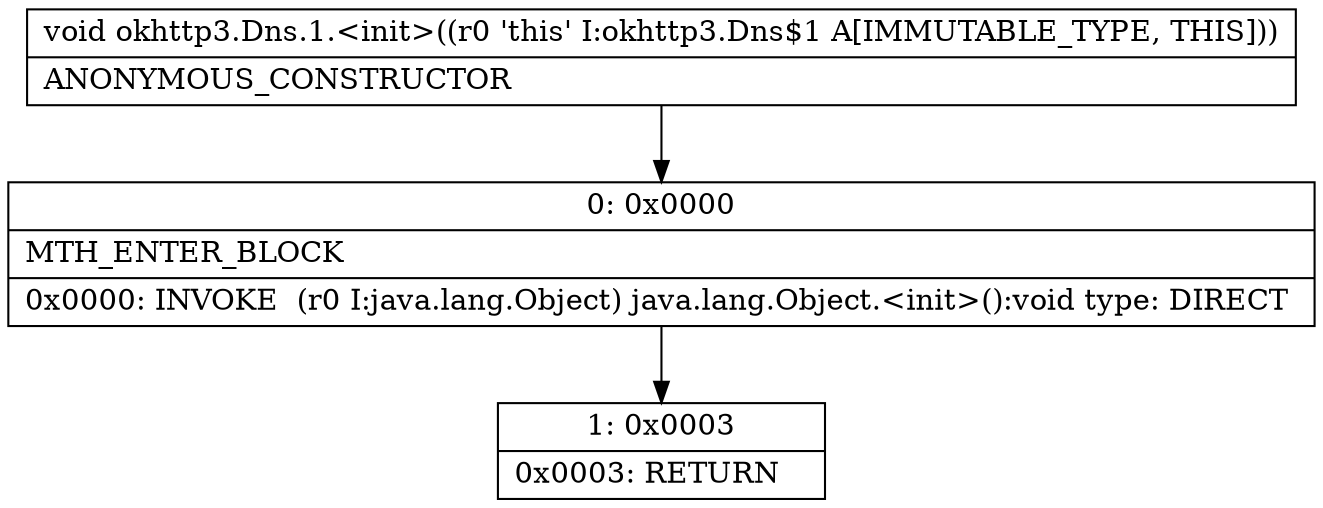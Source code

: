 digraph "CFG forokhttp3.Dns.1.\<init\>()V" {
Node_0 [shape=record,label="{0\:\ 0x0000|MTH_ENTER_BLOCK\l|0x0000: INVOKE  (r0 I:java.lang.Object) java.lang.Object.\<init\>():void type: DIRECT \l}"];
Node_1 [shape=record,label="{1\:\ 0x0003|0x0003: RETURN   \l}"];
MethodNode[shape=record,label="{void okhttp3.Dns.1.\<init\>((r0 'this' I:okhttp3.Dns$1 A[IMMUTABLE_TYPE, THIS]))  | ANONYMOUS_CONSTRUCTOR\l}"];
MethodNode -> Node_0;
Node_0 -> Node_1;
}

